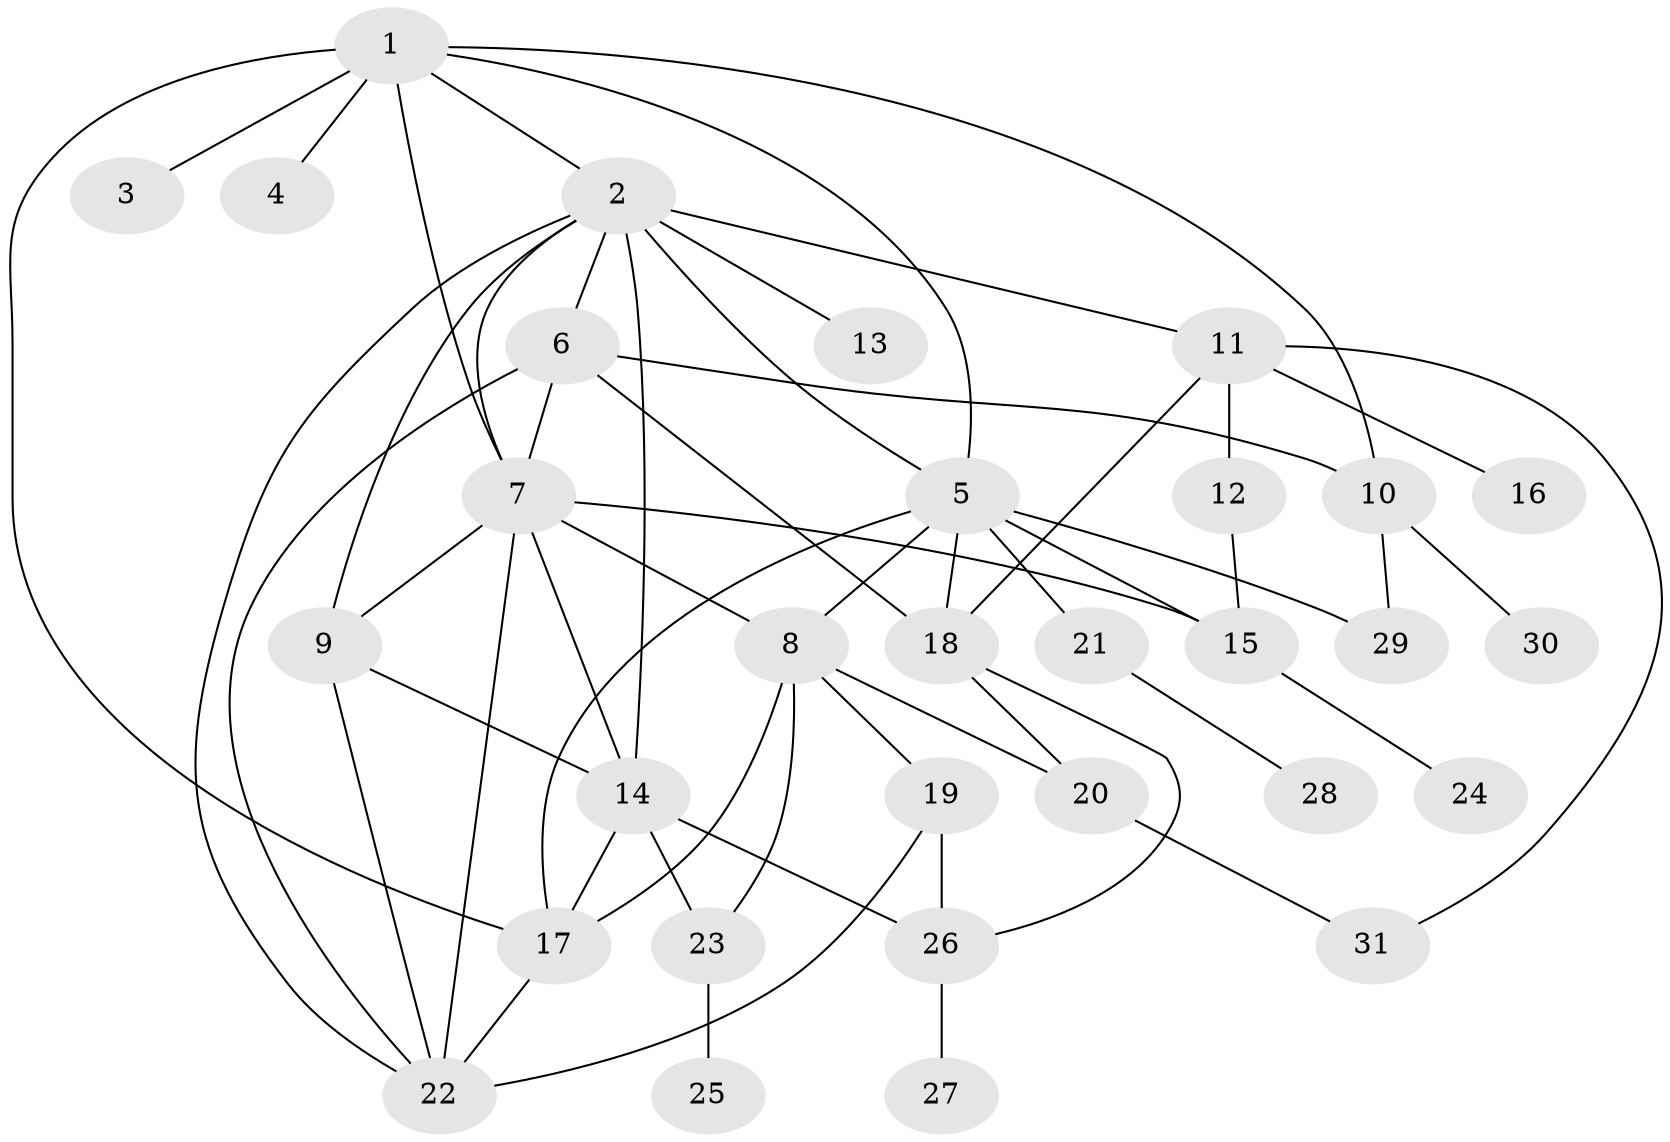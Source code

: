 // original degree distribution, {6: 0.04838709677419355, 5: 0.12903225806451613, 1: 0.16129032258064516, 3: 0.25806451612903225, 2: 0.27419354838709675, 4: 0.12903225806451613}
// Generated by graph-tools (version 1.1) at 2025/34/03/09/25 02:34:02]
// undirected, 31 vertices, 56 edges
graph export_dot {
graph [start="1"]
  node [color=gray90,style=filled];
  1;
  2;
  3;
  4;
  5;
  6;
  7;
  8;
  9;
  10;
  11;
  12;
  13;
  14;
  15;
  16;
  17;
  18;
  19;
  20;
  21;
  22;
  23;
  24;
  25;
  26;
  27;
  28;
  29;
  30;
  31;
  1 -- 2 [weight=1.0];
  1 -- 3 [weight=1.0];
  1 -- 4 [weight=1.0];
  1 -- 5 [weight=1.0];
  1 -- 7 [weight=1.0];
  1 -- 10 [weight=1.0];
  1 -- 17 [weight=1.0];
  2 -- 5 [weight=1.0];
  2 -- 6 [weight=1.0];
  2 -- 7 [weight=1.0];
  2 -- 9 [weight=1.0];
  2 -- 11 [weight=1.0];
  2 -- 13 [weight=2.0];
  2 -- 14 [weight=1.0];
  2 -- 22 [weight=1.0];
  5 -- 8 [weight=1.0];
  5 -- 15 [weight=1.0];
  5 -- 17 [weight=1.0];
  5 -- 18 [weight=1.0];
  5 -- 21 [weight=1.0];
  5 -- 29 [weight=1.0];
  6 -- 7 [weight=1.0];
  6 -- 10 [weight=1.0];
  6 -- 18 [weight=1.0];
  6 -- 22 [weight=1.0];
  7 -- 8 [weight=1.0];
  7 -- 9 [weight=1.0];
  7 -- 14 [weight=1.0];
  7 -- 15 [weight=1.0];
  7 -- 22 [weight=2.0];
  8 -- 17 [weight=1.0];
  8 -- 19 [weight=1.0];
  8 -- 20 [weight=1.0];
  8 -- 23 [weight=1.0];
  9 -- 14 [weight=1.0];
  9 -- 22 [weight=1.0];
  10 -- 29 [weight=1.0];
  10 -- 30 [weight=1.0];
  11 -- 12 [weight=1.0];
  11 -- 16 [weight=1.0];
  11 -- 18 [weight=1.0];
  11 -- 31 [weight=1.0];
  12 -- 15 [weight=1.0];
  14 -- 17 [weight=1.0];
  14 -- 23 [weight=1.0];
  14 -- 26 [weight=1.0];
  15 -- 24 [weight=1.0];
  17 -- 22 [weight=2.0];
  18 -- 20 [weight=1.0];
  18 -- 26 [weight=1.0];
  19 -- 22 [weight=1.0];
  19 -- 26 [weight=1.0];
  20 -- 31 [weight=1.0];
  21 -- 28 [weight=1.0];
  23 -- 25 [weight=1.0];
  26 -- 27 [weight=1.0];
}
